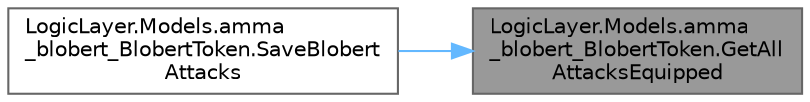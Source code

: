 digraph "LogicLayer.Models.amma_blobert_BlobertToken.GetAllAttacksEquipped"
{
 // LATEX_PDF_SIZE
  bgcolor="transparent";
  edge [fontname=Helvetica,fontsize=10,labelfontname=Helvetica,labelfontsize=10];
  node [fontname=Helvetica,fontsize=10,shape=box,height=0.2,width=0.4];
  rankdir="RL";
  Node1 [id="Node000001",label="LogicLayer.Models.amma\l_blobert_BlobertToken.GetAll\lAttacksEquipped",height=0.2,width=0.4,color="gray40", fillcolor="grey60", style="filled", fontcolor="black",tooltip="Retrieves all equipped attacks associated with the Blobert."];
  Node1 -> Node2 [id="edge1_Node000001_Node000002",dir="back",color="steelblue1",style="solid",tooltip=" "];
  Node2 [id="Node000002",label="LogicLayer.Models.amma\l_blobert_BlobertToken.SaveBlobert\lAttacks",height=0.2,width=0.4,color="grey40", fillcolor="white", style="filled",URL="$class_logic_layer_1_1_models_1_1amma__blobert___blobert_token.html#a0a04ffdaf06abb50f2d3fd374f817a7e",tooltip="Saves the specified attack to the Blobert equipped attacks."];
}
